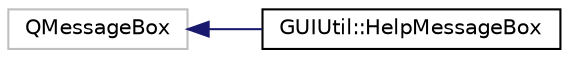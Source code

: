 digraph "Graphical Class Hierarchy"
{
  edge [fontname="Helvetica",fontsize="10",labelfontname="Helvetica",labelfontsize="10"];
  node [fontname="Helvetica",fontsize="10",shape=record];
  rankdir="LR";
  Node116 [label="QMessageBox",height=0.2,width=0.4,color="grey75", fillcolor="white", style="filled"];
  Node116 -> Node0 [dir="back",color="midnightblue",fontsize="10",style="solid",fontname="Helvetica"];
  Node0 [label="GUIUtil::HelpMessageBox",height=0.2,width=0.4,color="black", fillcolor="white", style="filled",URL="$d8/da6/class_g_u_i_util_1_1_help_message_box.html",tooltip="Help message for Ion-Qt, shown with –help. "];
}
